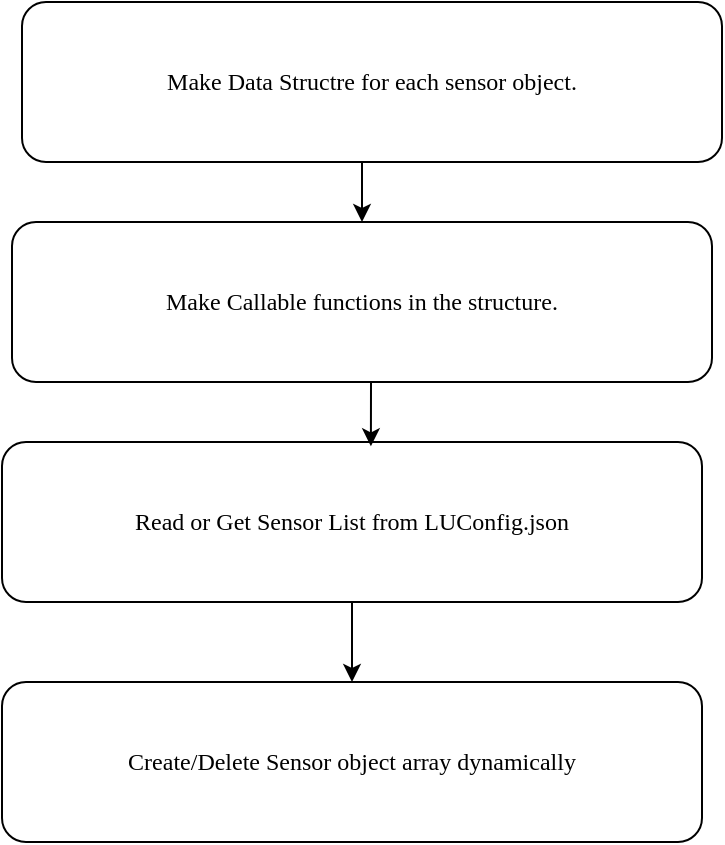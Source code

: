 <mxfile version="24.7.5">
  <diagram name="Page-1" id="fAhKg3FZhKNZAuuXv9Xj">
    <mxGraphModel dx="1036" dy="614" grid="1" gridSize="10" guides="1" tooltips="1" connect="1" arrows="1" fold="1" page="1" pageScale="1" pageWidth="850" pageHeight="1100" math="0" shadow="0">
      <root>
        <mxCell id="0" />
        <mxCell id="1" parent="0" />
        <mxCell id="GM7a_HwQlCDNFJ31PC3U-3" style="edgeStyle=orthogonalEdgeStyle;rounded=0;orthogonalLoop=1;jettySize=auto;html=1;exitX=0.5;exitY=1;exitDx=0;exitDy=0;entryX=0.5;entryY=0;entryDx=0;entryDy=0;" edge="1" parent="1" source="GM7a_HwQlCDNFJ31PC3U-1" target="GM7a_HwQlCDNFJ31PC3U-2">
          <mxGeometry relative="1" as="geometry" />
        </mxCell>
        <mxCell id="GM7a_HwQlCDNFJ31PC3U-1" value="&lt;font face=&quot;Lucida Console&quot;&gt;Make Data Structre for each sensor object.&lt;/font&gt;" style="rounded=1;whiteSpace=wrap;html=1;" vertex="1" parent="1">
          <mxGeometry x="80" y="80" width="350" height="80" as="geometry" />
        </mxCell>
        <mxCell id="GM7a_HwQlCDNFJ31PC3U-2" value="&lt;font face=&quot;Lucida Console&quot;&gt;Make Callable functions in the structure.&lt;/font&gt;" style="rounded=1;whiteSpace=wrap;html=1;" vertex="1" parent="1">
          <mxGeometry x="75" y="190" width="350" height="80" as="geometry" />
        </mxCell>
        <mxCell id="GM7a_HwQlCDNFJ31PC3U-4" value="&lt;font face=&quot;Lucida Console&quot;&gt;Create/Delete Sensor object array dynamically&lt;/font&gt;" style="rounded=1;whiteSpace=wrap;html=1;" vertex="1" parent="1">
          <mxGeometry x="70" y="420" width="350" height="80" as="geometry" />
        </mxCell>
        <mxCell id="GM7a_HwQlCDNFJ31PC3U-8" style="edgeStyle=orthogonalEdgeStyle;rounded=0;orthogonalLoop=1;jettySize=auto;html=1;exitX=0.5;exitY=1;exitDx=0;exitDy=0;entryX=0.5;entryY=0;entryDx=0;entryDy=0;" edge="1" parent="1" source="GM7a_HwQlCDNFJ31PC3U-6" target="GM7a_HwQlCDNFJ31PC3U-4">
          <mxGeometry relative="1" as="geometry" />
        </mxCell>
        <mxCell id="GM7a_HwQlCDNFJ31PC3U-6" value="&lt;font face=&quot;Lucida Console&quot;&gt;Read or Get Sensor List from LUConfig.json&lt;/font&gt;" style="rounded=1;whiteSpace=wrap;html=1;" vertex="1" parent="1">
          <mxGeometry x="70" y="300" width="350" height="80" as="geometry" />
        </mxCell>
        <mxCell id="GM7a_HwQlCDNFJ31PC3U-7" style="edgeStyle=orthogonalEdgeStyle;rounded=0;orthogonalLoop=1;jettySize=auto;html=1;exitX=0.5;exitY=1;exitDx=0;exitDy=0;entryX=0.527;entryY=0.027;entryDx=0;entryDy=0;entryPerimeter=0;" edge="1" parent="1" source="GM7a_HwQlCDNFJ31PC3U-2" target="GM7a_HwQlCDNFJ31PC3U-6">
          <mxGeometry relative="1" as="geometry" />
        </mxCell>
      </root>
    </mxGraphModel>
  </diagram>
</mxfile>
